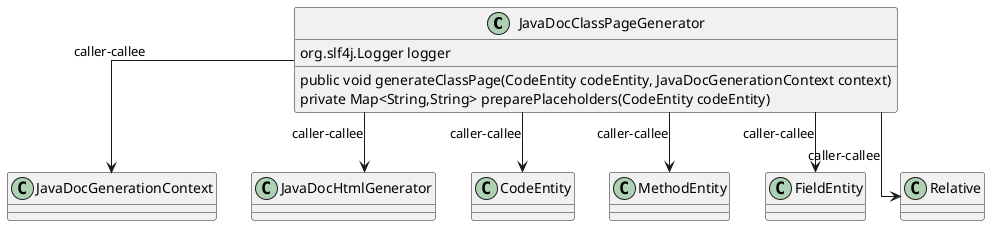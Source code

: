 @startuml
skinparam linetype Ortho
class JavaDocClassPageGenerator {
    org.slf4j.Logger logger
    public void generateClassPage(CodeEntity codeEntity, JavaDocGenerationContext context)
    private Map<String,String> preparePlaceholders(CodeEntity codeEntity)
}
JavaDocClassPageGenerator --> JavaDocGenerationContext : caller-callee
JavaDocClassPageGenerator --> JavaDocHtmlGenerator : caller-callee
JavaDocClassPageGenerator --> CodeEntity : caller-callee
JavaDocClassPageGenerator --> MethodEntity : caller-callee
JavaDocClassPageGenerator --> FieldEntity : caller-callee
JavaDocClassPageGenerator --> Relative : caller-callee
@enduml
